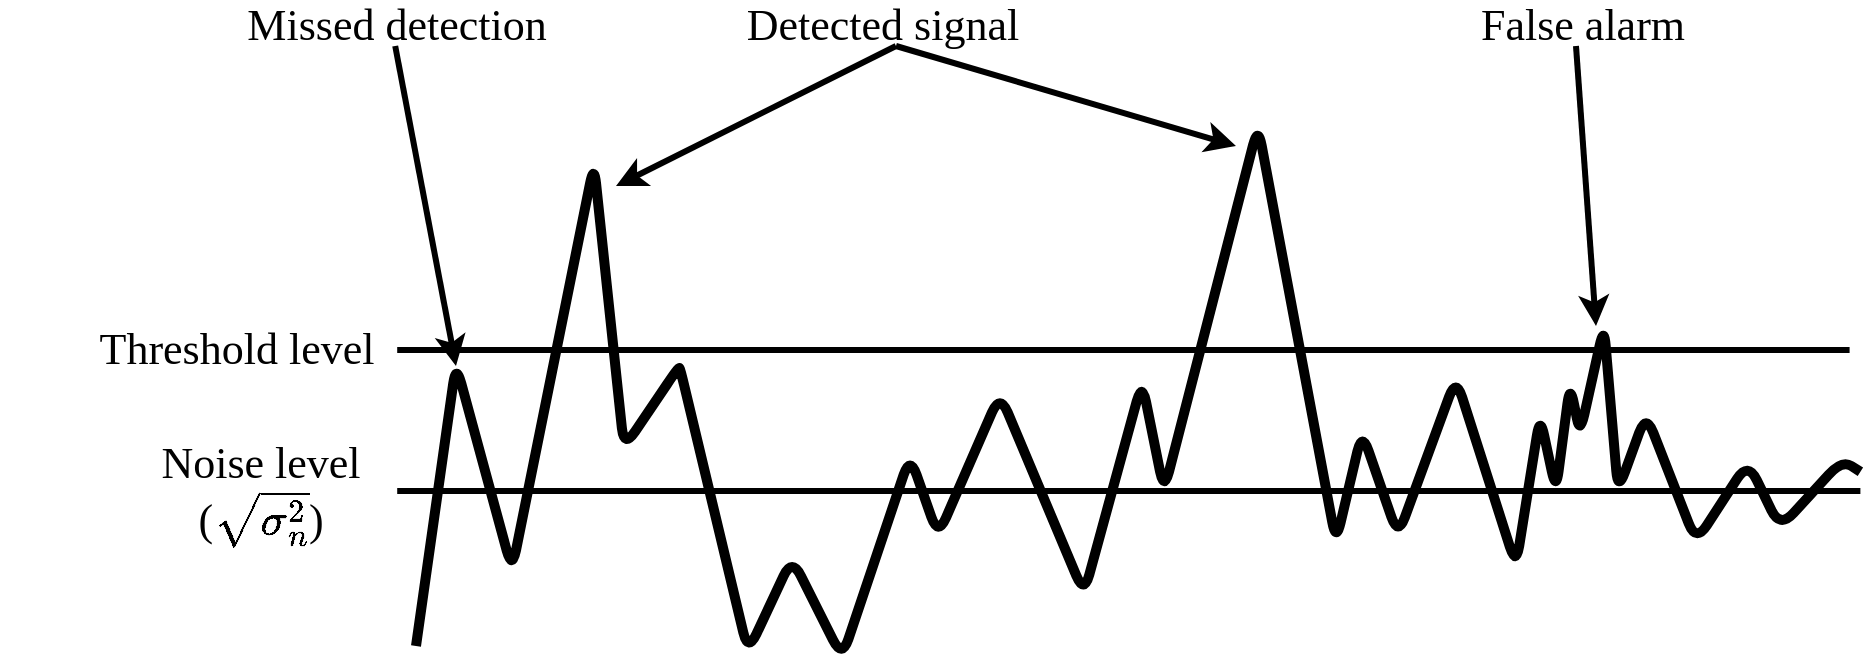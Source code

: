 <mxfile version="13.1.2" type="google" pages="3"><diagram name="Page 2" id="0"><mxGraphModel dx="2272" dy="773" grid="1" gridSize="10" guides="1" tooltips="1" connect="1" arrows="1" fold="1" page="1" pageScale="1" pageWidth="850" pageHeight="1100" math="1" shadow="0"><root><mxCell id="0"/><mxCell id="1" parent="0"/><mxCell id="4" style="graphMlID=n2;shape=rect;fillColor=#ffffff;strokeColor=#ffffff;strokeWidth=1.0;fontFamily=Times New Roman;fontSize=22;" parent="1" vertex="1"><mxGeometry x="20.6" y="197.04" width="30" height="30" as="geometry"/></mxCell><mxCell id="6" style="graphMlID=n4;shape=rect;fillColor=#ffffff;strokeColor=#ffffff;strokeWidth=1.0;fontFamily=Times New Roman;fontSize=22;" parent="1" vertex="1"><mxGeometry x="111.2" y="217.08" width="30" height="30" as="geometry"/></mxCell><mxCell id="9" value="" style="graphMlID=e0;rounded=1;endArrow=none;strokeColor=#000000;strokeWidth=5.0;startArrow=none;startFill=1;endFill=1;fontFamily=Times New Roman;fontSize=22;" parent="1" edge="1"><mxGeometry relative="1" as="geometry"><Array as="points"><mxPoint x="80" y="219"/><mxPoint x="108" y="322"/><mxPoint x="149" y="119"/><mxPoint x="164" y="261"/><mxPoint x="191" y="221"/><mxPoint x="192" y="221"/><mxPoint x="226" y="363"/><mxPoint x="248" y="316"/><mxPoint x="273" y="366"/><mxPoint x="307" y="265"/><mxPoint x="321" y="305"/><mxPoint x="352" y="234"/><mxPoint x="394" y="334"/><mxPoint x="423" y="228"/><mxPoint x="434" y="282.52"/><mxPoint x="481" y="100"/><mxPoint x="520" y="308"/><mxPoint x="533" y="253"/><mxPoint x="551" y="305"/><mxPoint x="580" y="226"/><mxPoint x="610" y="320"/><mxPoint x="622" y="245"/><mxPoint x="630" y="282.52"/><mxPoint x="637" y="229"/><mxPoint x="642" y="254"/><mxPoint x="654" y="200"/><mxPoint x="661" y="282.52"/><mxPoint x="675" y="244"/><mxPoint x="700" y="308"/><mxPoint x="726" y="268"/><mxPoint x="726" y="268"/><mxPoint x="742" y="301"/><mxPoint x="773" y="267"/></Array><mxPoint x="60" y="360" as="sourcePoint"/><mxPoint x="782.2" y="272.9" as="targetPoint"/></mxGeometry></mxCell><mxCell id="10" value="" style="graphMlID=e1;rounded=0;endArrow=none;strokeColor=#000000;strokeWidth=3.0;startArrow=none;startFill=1;endFill=1;fontFamily=Times New Roman;fontSize=22;" parent="1" edge="1"><mxGeometry relative="1" as="geometry"><mxPoint x="50.6" y="282.52" as="sourcePoint"/><mxPoint x="782.2" y="282.52" as="targetPoint"/></mxGeometry></mxCell><mxCell id="11" value="" style="graphMlID=e2;rounded=0;endArrow=none;strokeColor=#000000;strokeWidth=3.0;startArrow=none;startFill=1;endFill=1;fontFamily=Times New Roman;fontSize=22;" parent="1" source="4" edge="1"><mxGeometry relative="1" as="geometry"><mxPoint x="776.8" y="212.04" as="targetPoint"/></mxGeometry></mxCell><mxCell id="IT8qaT4prYhO5pZfDIfZ-11" value="Threshold level" style="text;html=1;strokeColor=none;fillColor=none;align=center;verticalAlign=middle;whiteSpace=wrap;rounded=0;fontFamily=Times New Roman;fontSize=22;" parent="1" vertex="1"><mxGeometry x="-110" y="202.04" width="160.6" height="20" as="geometry"/></mxCell><mxCell id="IT8qaT4prYhO5pZfDIfZ-12" value="&lt;div style=&quot;font-size: 22px;&quot;&gt;Noise level&lt;/div&gt;&lt;div style=&quot;font-size: 22px;&quot;&gt;(\(\sqrt{\sigma_{n}^{2}}\))&lt;/div&gt;" style="text;html=1;align=center;verticalAlign=middle;resizable=0;points=[];autosize=1;fontSize=22;fontFamily=Times New Roman;" parent="1" vertex="1"><mxGeometry x="-147.9" y="252.52" width="260" height="60" as="geometry"/></mxCell><mxCell id="DETrf2NjbwF5R9iUKsZr-12" value="Detected signal" style="text;html=1;strokeColor=none;fillColor=none;align=center;verticalAlign=middle;whiteSpace=wrap;rounded=0;fontFamily=Times New Roman;fontSize=22;" vertex="1" parent="1"><mxGeometry x="210" y="40" width="167" height="20" as="geometry"/></mxCell><mxCell id="DETrf2NjbwF5R9iUKsZr-13" value="False alarm" style="text;html=1;strokeColor=none;fillColor=none;align=center;verticalAlign=middle;whiteSpace=wrap;rounded=0;fontFamily=Times New Roman;fontSize=22;" vertex="1" parent="1"><mxGeometry x="560" y="40" width="167" height="20" as="geometry"/></mxCell><mxCell id="DETrf2NjbwF5R9iUKsZr-14" value="Missed detection" style="text;html=1;strokeColor=none;fillColor=none;align=center;verticalAlign=middle;whiteSpace=wrap;rounded=0;fontFamily=Times New Roman;fontSize=22;" vertex="1" parent="1"><mxGeometry x="-40" y="40" width="181.2" height="20" as="geometry"/></mxCell><mxCell id="DETrf2NjbwF5R9iUKsZr-16" value="" style="endArrow=classic;html=1;exitX=0.5;exitY=1;exitDx=0;exitDy=0;strokeWidth=3;fontFamily=Times New Roman;fontSize=22;" edge="1" parent="1"><mxGeometry width="50" height="50" relative="1" as="geometry"><mxPoint x="49.6" y="60" as="sourcePoint"/><mxPoint x="80" y="220" as="targetPoint"/></mxGeometry></mxCell><mxCell id="DETrf2NjbwF5R9iUKsZr-17" value="" style="endArrow=classic;html=1;exitX=0.5;exitY=1;exitDx=0;exitDy=0;strokeWidth=3;fontFamily=Times New Roman;fontSize=22;" edge="1" parent="1"><mxGeometry width="50" height="50" relative="1" as="geometry"><mxPoint x="300.0" y="60" as="sourcePoint"/><mxPoint x="160" y="130" as="targetPoint"/></mxGeometry></mxCell><mxCell id="DETrf2NjbwF5R9iUKsZr-18" value="" style="endArrow=classic;html=1;exitX=0.5;exitY=1;exitDx=0;exitDy=0;strokeWidth=3;fontFamily=Times New Roman;fontSize=22;" edge="1" parent="1"><mxGeometry width="50" height="50" relative="1" as="geometry"><mxPoint x="300" y="60" as="sourcePoint"/><mxPoint x="470" y="110" as="targetPoint"/></mxGeometry></mxCell><mxCell id="DETrf2NjbwF5R9iUKsZr-19" value="" style="endArrow=classic;html=1;exitX=0.5;exitY=1;exitDx=0;exitDy=0;strokeWidth=3;fontFamily=Times New Roman;fontSize=22;" edge="1" parent="1"><mxGeometry width="50" height="50" relative="1" as="geometry"><mxPoint x="640" y="60" as="sourcePoint"/><mxPoint x="650" y="200" as="targetPoint"/></mxGeometry></mxCell></root></mxGraphModel></diagram><diagram id="ipkaAsPvoIV0CFuAXeQ2" name="Page-2"><mxGraphModel dx="1422" dy="773" grid="1" gridSize="10" guides="1" tooltips="1" connect="1" arrows="1" fold="1" page="1" pageScale="1" pageWidth="850" pageHeight="1100" math="0" shadow="0"><root><mxCell id="mtclY5cqnIKANQy-O8WE-0"/><mxCell id="mtclY5cqnIKANQy-O8WE-1" parent="mtclY5cqnIKANQy-O8WE-0"/><mxCell id="mtclY5cqnIKANQy-O8WE-2" value="&lt;font style=&quot;font-size: 16px;&quot;&gt;Do not report&lt;br style=&quot;font-size: 16px;&quot;&gt;&lt;/font&gt;" style="rounded=0;whiteSpace=wrap;html=1;fontFamily=Times New Roman;fontSize=16;" vertex="1" parent="mtclY5cqnIKANQy-O8WE-1"><mxGeometry x="200" y="220" width="120" height="60" as="geometry"/></mxCell><mxCell id="mtclY5cqnIKANQy-O8WE-3" value="&lt;div style=&quot;font-size: 16px;&quot;&gt;&lt;font style=&quot;font-size: 16px;&quot;&gt;False alarm&lt;/font&gt;&lt;/div&gt;&lt;div style=&quot;font-size: 16px;&quot;&gt;&lt;font style=&quot;font-size: 16px;&quot;&gt;[Type II error]&lt;br style=&quot;font-size: 16px;&quot;&gt;&lt;/font&gt;&lt;/div&gt;" style="rounded=0;whiteSpace=wrap;html=1;fontFamily=Times New Roman;fontSize=16;" vertex="1" parent="mtclY5cqnIKANQy-O8WE-1"><mxGeometry x="320" y="220" width="120" height="60" as="geometry"/></mxCell><mxCell id="mtclY5cqnIKANQy-O8WE-4" value="&lt;div style=&quot;font-size: 16px;&quot;&gt;&lt;font style=&quot;font-size: 16px;&quot;&gt;Missed detection&lt;/font&gt;&lt;/div&gt;&lt;div style=&quot;font-size: 16px;&quot;&gt;&lt;font style=&quot;font-size: 16px;&quot;&gt;[Type I error]&lt;br style=&quot;font-size: 16px;&quot;&gt;&lt;/font&gt;&lt;/div&gt;" style="rounded=0;whiteSpace=wrap;html=1;fontFamily=Times New Roman;fontSize=16;" vertex="1" parent="mtclY5cqnIKANQy-O8WE-1"><mxGeometry x="200" y="280" width="120" height="60" as="geometry"/></mxCell><mxCell id="mtclY5cqnIKANQy-O8WE-5" value="&lt;font style=&quot;font-size: 16px;&quot;&gt;Detection&lt;/font&gt;" style="rounded=0;whiteSpace=wrap;html=1;fontFamily=Times New Roman;fontSize=16;" vertex="1" parent="mtclY5cqnIKANQy-O8WE-1"><mxGeometry x="320" y="280" width="120" height="60" as="geometry"/></mxCell><mxCell id="mtclY5cqnIKANQy-O8WE-6" value="&lt;font style=&quot;font-size: 16px;&quot;&gt;H&lt;sub style=&quot;font-size: 16px;&quot;&gt;0&lt;/sub&gt;&lt;/font&gt;" style="rounded=0;whiteSpace=wrap;html=1;fontStyle=1;fontFamily=Times New Roman;fontSize=16;" vertex="1" parent="mtclY5cqnIKANQy-O8WE-1"><mxGeometry x="200" y="190" width="120" height="30" as="geometry"/></mxCell><mxCell id="mtclY5cqnIKANQy-O8WE-7" value="&lt;font style=&quot;font-size: 16px;&quot;&gt;H&lt;sub style=&quot;font-size: 16px;&quot;&gt;1&lt;/sub&gt;&lt;/font&gt;" style="rounded=0;whiteSpace=wrap;html=1;fontStyle=1;fontFamily=Times New Roman;fontSize=16;" vertex="1" parent="mtclY5cqnIKANQy-O8WE-1"><mxGeometry x="320" y="190" width="120" height="30" as="geometry"/></mxCell><mxCell id="mtclY5cqnIKANQy-O8WE-8" value="&lt;font style=&quot;font-size: 16px;&quot;&gt;H&lt;sub style=&quot;font-size: 16px;&quot;&gt;0&lt;/sub&gt;&lt;/font&gt;" style="rounded=0;whiteSpace=wrap;html=1;fontStyle=1;fontFamily=Times New Roman;fontSize=16;" vertex="1" parent="mtclY5cqnIKANQy-O8WE-1"><mxGeometry x="170" y="220" width="30" height="60" as="geometry"/></mxCell><mxCell id="mtclY5cqnIKANQy-O8WE-9" value="&lt;font style=&quot;font-size: 16px;&quot;&gt;H&lt;sub style=&quot;font-size: 16px;&quot;&gt;1&lt;/sub&gt;&lt;/font&gt;" style="rounded=0;whiteSpace=wrap;html=1;fontStyle=1;fontFamily=Times New Roman;fontSize=16;" vertex="1" parent="mtclY5cqnIKANQy-O8WE-1"><mxGeometry x="170" y="280" width="30" height="60" as="geometry"/></mxCell><mxCell id="mtclY5cqnIKANQy-O8WE-10" value="&lt;font style=&quot;font-size: 16px;&quot;&gt;Decision&lt;/font&gt;" style="rounded=0;whiteSpace=wrap;html=1;fontFamily=Times New Roman;fontSize=16;" vertex="1" parent="mtclY5cqnIKANQy-O8WE-1"><mxGeometry x="200" y="160" width="240" height="30" as="geometry"/></mxCell><mxCell id="mtclY5cqnIKANQy-O8WE-11" value="&lt;font style=&quot;font-size: 16px;&quot;&gt;Truth&lt;/font&gt;" style="rounded=0;whiteSpace=wrap;html=1;verticalAlign=middle;horizontal=0;fontFamily=Times New Roman;fontSize=16;" vertex="1" parent="mtclY5cqnIKANQy-O8WE-1"><mxGeometry x="140" y="220" width="30" height="120" as="geometry"/></mxCell></root></mxGraphModel></diagram><diagram id="YFhM4_Sc38A___szIX_P" name="Page-3"><mxGraphModel dx="1422" dy="773" grid="1" gridSize="10" guides="1" tooltips="1" connect="1" arrows="1" fold="1" page="1" pageScale="1" pageWidth="850" pageHeight="1100" math="0" shadow="0"><root><mxCell id="jOdT1I_yja1miLi9q6jn-0"/><mxCell id="jOdT1I_yja1miLi9q6jn-1" parent="jOdT1I_yja1miLi9q6jn-0"/></root></mxGraphModel></diagram></mxfile>